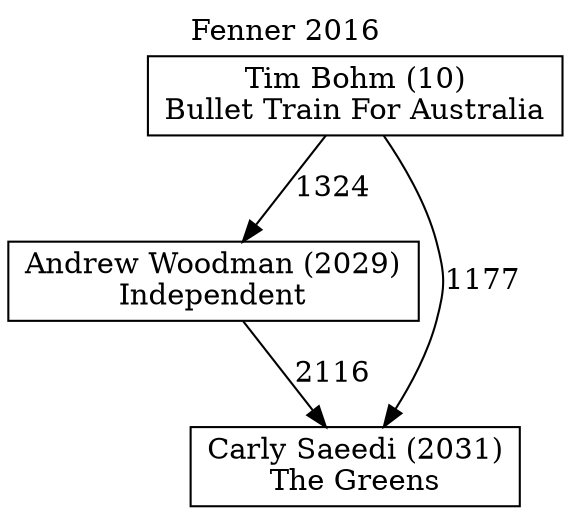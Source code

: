 // House preference flow
digraph "Carly Saeedi (2031)_Fenner_2016" {
	graph [label="Fenner 2016" labelloc=t mclimit=10]
	node [shape=box]
	"Tim Bohm (10)" [label="Tim Bohm (10)
Bullet Train For Australia"]
	"Andrew Woodman (2029)" [label="Andrew Woodman (2029)
Independent"]
	"Carly Saeedi (2031)" [label="Carly Saeedi (2031)
The Greens"]
	"Tim Bohm (10)" -> "Andrew Woodman (2029)" [label=1324]
	"Andrew Woodman (2029)" -> "Carly Saeedi (2031)" [label=2116]
	"Tim Bohm (10)" -> "Carly Saeedi (2031)" [label=1177]
}
